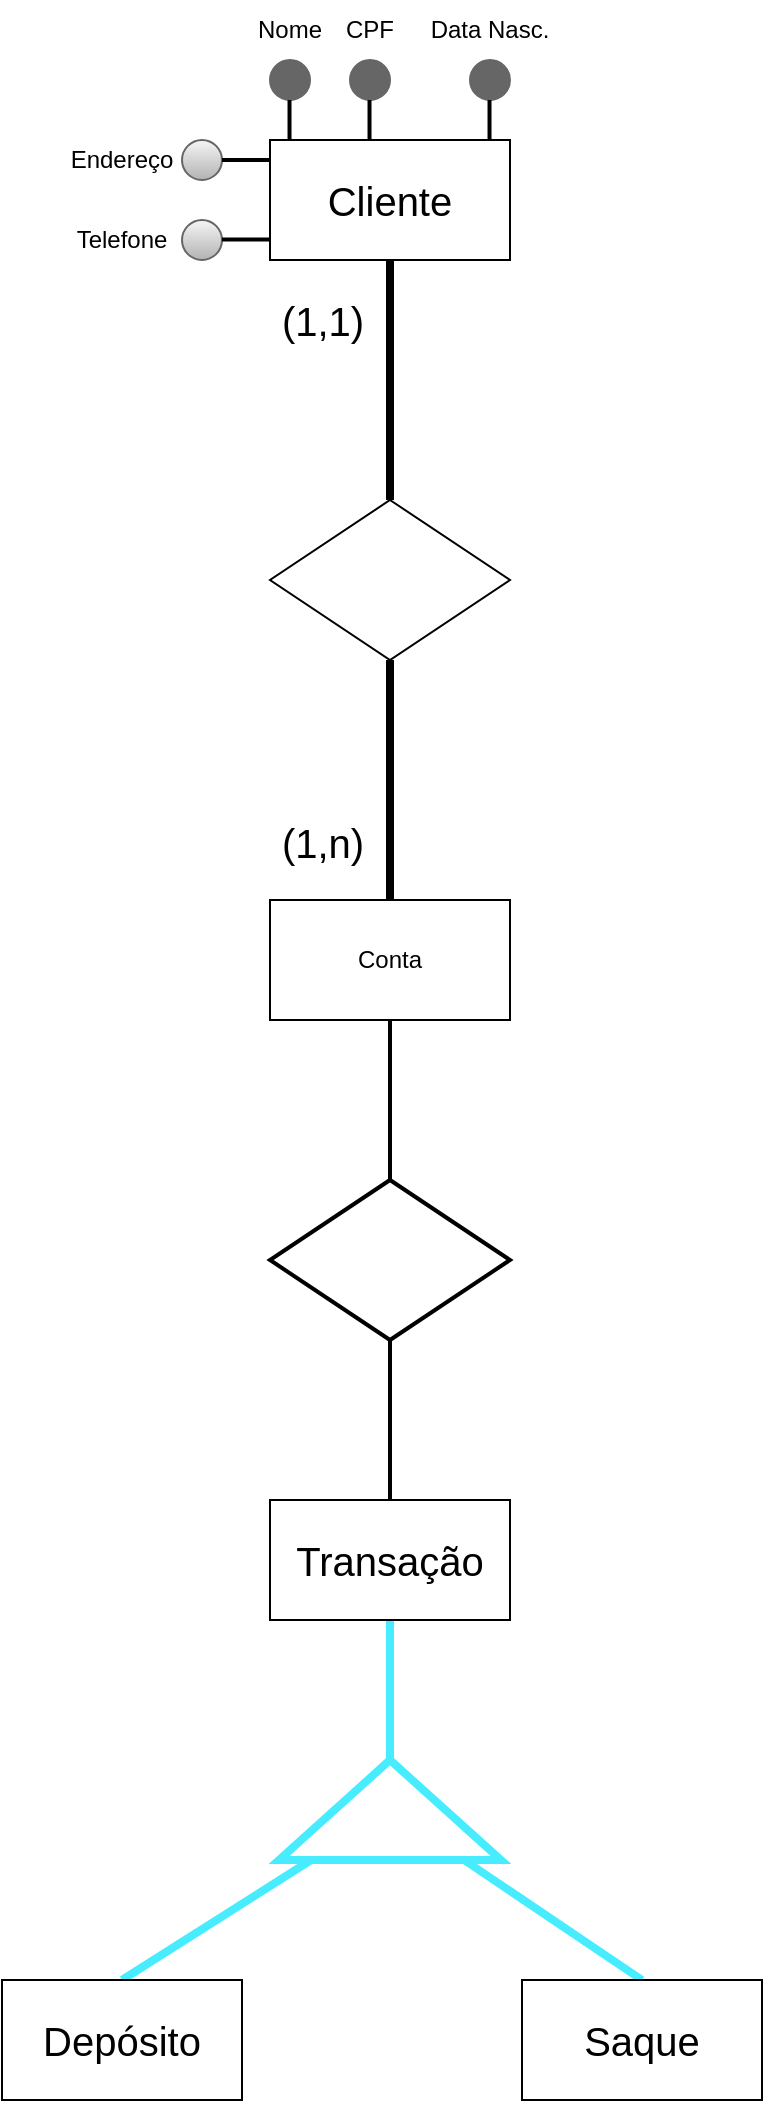 <mxfile version="20.3.0" type="github">
  <diagram id="C5RBs43oDa-KdzZeNtuy" name="Page-1">
    <mxGraphModel dx="1167" dy="1323" grid="1" gridSize="10" guides="1" tooltips="1" connect="1" arrows="1" fold="1" page="1" pageScale="1" pageWidth="827" pageHeight="1169" math="0" shadow="0">
      <root>
        <mxCell id="WIyWlLk6GJQsqaUBKTNV-0" />
        <mxCell id="WIyWlLk6GJQsqaUBKTNV-1" parent="WIyWlLk6GJQsqaUBKTNV-0" />
        <mxCell id="jCPasw-vf7MsJhfyoigZ-0" value="&lt;font style=&quot;font-size: 20px;&quot;&gt;Cliente&lt;/font&gt;" style="rounded=0;whiteSpace=wrap;html=1;" parent="WIyWlLk6GJQsqaUBKTNV-1" vertex="1">
          <mxGeometry x="354" y="80" width="120" height="60" as="geometry" />
        </mxCell>
        <mxCell id="jCPasw-vf7MsJhfyoigZ-1" value="Conta" style="rounded=0;whiteSpace=wrap;html=1;" parent="WIyWlLk6GJQsqaUBKTNV-1" vertex="1">
          <mxGeometry x="354" y="460" width="120" height="60" as="geometry" />
        </mxCell>
        <mxCell id="jCPasw-vf7MsJhfyoigZ-9" value="" style="ellipse;whiteSpace=wrap;html=1;aspect=fixed;fillColor=#666666;fontColor=#333333;strokeColor=#666666;" parent="WIyWlLk6GJQsqaUBKTNV-1" vertex="1">
          <mxGeometry x="354" y="40" width="20" height="20" as="geometry" />
        </mxCell>
        <mxCell id="jCPasw-vf7MsJhfyoigZ-10" value="Nome" style="text;html=1;strokeColor=none;fillColor=none;align=center;verticalAlign=middle;whiteSpace=wrap;rounded=0;" parent="WIyWlLk6GJQsqaUBKTNV-1" vertex="1">
          <mxGeometry x="334" y="10" width="60" height="30" as="geometry" />
        </mxCell>
        <mxCell id="jCPasw-vf7MsJhfyoigZ-19" value="" style="ellipse;whiteSpace=wrap;html=1;aspect=fixed;fillColor=#666666;fontColor=#333333;strokeColor=#666666;" parent="WIyWlLk6GJQsqaUBKTNV-1" vertex="1">
          <mxGeometry x="394" y="40" width="20" height="20" as="geometry" />
        </mxCell>
        <mxCell id="jCPasw-vf7MsJhfyoigZ-20" value="CPF" style="text;html=1;strokeColor=none;fillColor=none;align=center;verticalAlign=middle;whiteSpace=wrap;rounded=0;" parent="WIyWlLk6GJQsqaUBKTNV-1" vertex="1">
          <mxGeometry x="374" y="10" width="60" height="30" as="geometry" />
        </mxCell>
        <mxCell id="jCPasw-vf7MsJhfyoigZ-26" value="" style="ellipse;whiteSpace=wrap;html=1;aspect=fixed;fillColor=#666666;fontColor=#333333;strokeColor=#666666;" parent="WIyWlLk6GJQsqaUBKTNV-1" vertex="1">
          <mxGeometry x="454" y="40" width="20" height="20" as="geometry" />
        </mxCell>
        <mxCell id="jCPasw-vf7MsJhfyoigZ-27" value="Data Nasc." style="text;html=1;strokeColor=none;fillColor=none;align=center;verticalAlign=middle;whiteSpace=wrap;rounded=0;" parent="WIyWlLk6GJQsqaUBKTNV-1" vertex="1">
          <mxGeometry x="429" y="10" width="70" height="30" as="geometry" />
        </mxCell>
        <mxCell id="jCPasw-vf7MsJhfyoigZ-29" value="" style="ellipse;whiteSpace=wrap;html=1;aspect=fixed;fillColor=#f5f5f5;strokeColor=#666666;gradientColor=#b3b3b3;" parent="WIyWlLk6GJQsqaUBKTNV-1" vertex="1">
          <mxGeometry x="310" y="80" width="20" height="20" as="geometry" />
        </mxCell>
        <mxCell id="jCPasw-vf7MsJhfyoigZ-33" value="" style="ellipse;whiteSpace=wrap;html=1;aspect=fixed;fillColor=#f5f5f5;strokeColor=#666666;gradientColor=#b3b3b3;" parent="WIyWlLk6GJQsqaUBKTNV-1" vertex="1">
          <mxGeometry x="310" y="120" width="20" height="20" as="geometry" />
        </mxCell>
        <mxCell id="jCPasw-vf7MsJhfyoigZ-34" value="Telefone" style="text;html=1;strokeColor=none;fillColor=none;align=center;verticalAlign=middle;whiteSpace=wrap;rounded=0;" parent="WIyWlLk6GJQsqaUBKTNV-1" vertex="1">
          <mxGeometry x="250" y="115" width="60" height="30" as="geometry" />
        </mxCell>
        <mxCell id="jCPasw-vf7MsJhfyoigZ-35" value="Endereço" style="text;html=1;strokeColor=none;fillColor=none;align=center;verticalAlign=middle;whiteSpace=wrap;rounded=0;" parent="WIyWlLk6GJQsqaUBKTNV-1" vertex="1">
          <mxGeometry x="250" y="75" width="60" height="30" as="geometry" />
        </mxCell>
        <mxCell id="X40vBO662WpOUM799aez-31" style="edgeStyle=orthogonalEdgeStyle;rounded=0;orthogonalLoop=1;jettySize=auto;html=1;strokeWidth=4;fontSize=20;endArrow=none;endFill=0;entryX=0.5;entryY=0;entryDx=0;entryDy=0;" edge="1" parent="WIyWlLk6GJQsqaUBKTNV-1" source="jCPasw-vf7MsJhfyoigZ-36" target="jCPasw-vf7MsJhfyoigZ-1">
          <mxGeometry relative="1" as="geometry">
            <mxPoint x="420" y="420" as="targetPoint" />
          </mxGeometry>
        </mxCell>
        <mxCell id="X40vBO662WpOUM799aez-32" value="(1,n)" style="edgeLabel;html=1;align=center;verticalAlign=middle;resizable=0;points=[];fontSize=20;" vertex="1" connectable="0" parent="X40vBO662WpOUM799aez-31">
          <mxGeometry x="0.741" y="-1" relative="1" as="geometry">
            <mxPoint x="-33" y="-14" as="offset" />
          </mxGeometry>
        </mxCell>
        <mxCell id="X40vBO662WpOUM799aez-51" style="edgeStyle=none;rounded=0;orthogonalLoop=1;jettySize=auto;html=1;entryX=0.5;entryY=1;entryDx=0;entryDy=0;strokeColor=#000000;strokeWidth=4;fontSize=20;endArrow=none;endFill=0;" edge="1" parent="WIyWlLk6GJQsqaUBKTNV-1" source="jCPasw-vf7MsJhfyoigZ-36" target="jCPasw-vf7MsJhfyoigZ-0">
          <mxGeometry relative="1" as="geometry" />
        </mxCell>
        <mxCell id="X40vBO662WpOUM799aez-52" value="(1,1)" style="edgeLabel;html=1;align=center;verticalAlign=middle;resizable=0;points=[];fontSize=20;" vertex="1" connectable="0" parent="X40vBO662WpOUM799aez-51">
          <mxGeometry x="0.483" y="1" relative="1" as="geometry">
            <mxPoint x="-33" y="-1" as="offset" />
          </mxGeometry>
        </mxCell>
        <mxCell id="jCPasw-vf7MsJhfyoigZ-36" value="" style="rhombus;whiteSpace=wrap;html=1;fontSize=20;" parent="WIyWlLk6GJQsqaUBKTNV-1" vertex="1">
          <mxGeometry x="354" y="260" width="120" height="80" as="geometry" />
        </mxCell>
        <mxCell id="X40vBO662WpOUM799aez-43" style="edgeStyle=none;rounded=0;orthogonalLoop=1;jettySize=auto;html=1;entryX=0.5;entryY=0;entryDx=0;entryDy=0;strokeColor=#47EDFF;strokeWidth=4;fontSize=20;endArrow=none;endFill=0;" edge="1" parent="WIyWlLk6GJQsqaUBKTNV-1" source="X40vBO662WpOUM799aez-33" target="X40vBO662WpOUM799aez-37">
          <mxGeometry relative="1" as="geometry" />
        </mxCell>
        <mxCell id="X40vBO662WpOUM799aez-45" style="edgeStyle=none;rounded=0;orthogonalLoop=1;jettySize=auto;html=1;entryX=0.5;entryY=0;entryDx=0;entryDy=0;strokeColor=#47EDFF;strokeWidth=4;fontSize=20;endArrow=none;endFill=0;" edge="1" parent="WIyWlLk6GJQsqaUBKTNV-1" source="X40vBO662WpOUM799aez-33" target="X40vBO662WpOUM799aez-35">
          <mxGeometry relative="1" as="geometry" />
        </mxCell>
        <mxCell id="X40vBO662WpOUM799aez-46" style="edgeStyle=none;rounded=0;orthogonalLoop=1;jettySize=auto;html=1;entryX=0.5;entryY=1;entryDx=0;entryDy=0;strokeColor=#47EDFF;strokeWidth=4;fontSize=20;endArrow=none;endFill=0;" edge="1" parent="WIyWlLk6GJQsqaUBKTNV-1" source="X40vBO662WpOUM799aez-33" target="X40vBO662WpOUM799aez-41">
          <mxGeometry relative="1" as="geometry" />
        </mxCell>
        <mxCell id="X40vBO662WpOUM799aez-33" value="" style="triangle;whiteSpace=wrap;html=1;fontSize=20;direction=north;strokeColor=#47EDFF;strokeWidth=4;" vertex="1" parent="WIyWlLk6GJQsqaUBKTNV-1">
          <mxGeometry x="358.5" y="890" width="111" height="50" as="geometry" />
        </mxCell>
        <mxCell id="X40vBO662WpOUM799aez-35" value="Depósito" style="rounded=0;whiteSpace=wrap;html=1;strokeColor=#000000;strokeWidth=1;fontSize=20;" vertex="1" parent="WIyWlLk6GJQsqaUBKTNV-1">
          <mxGeometry x="220" y="1000" width="120" height="60" as="geometry" />
        </mxCell>
        <mxCell id="X40vBO662WpOUM799aez-37" value="Saque" style="rounded=0;whiteSpace=wrap;html=1;strokeColor=#000000;strokeWidth=1;fontSize=20;" vertex="1" parent="WIyWlLk6GJQsqaUBKTNV-1">
          <mxGeometry x="480" y="1000" width="120" height="60" as="geometry" />
        </mxCell>
        <mxCell id="X40vBO662WpOUM799aez-41" value="Transação" style="rounded=0;whiteSpace=wrap;html=1;strokeColor=#000000;strokeWidth=1;fontSize=20;" vertex="1" parent="WIyWlLk6GJQsqaUBKTNV-1">
          <mxGeometry x="354" y="760" width="120" height="60" as="geometry" />
        </mxCell>
        <mxCell id="X40vBO662WpOUM799aez-68" style="edgeStyle=none;rounded=0;orthogonalLoop=1;jettySize=auto;html=1;entryX=0.5;entryY=1;entryDx=0;entryDy=0;strokeColor=#000000;strokeWidth=2;fontSize=20;endArrow=none;endFill=0;" edge="1" parent="WIyWlLk6GJQsqaUBKTNV-1" source="X40vBO662WpOUM799aez-48" target="jCPasw-vf7MsJhfyoigZ-1">
          <mxGeometry relative="1" as="geometry" />
        </mxCell>
        <mxCell id="X40vBO662WpOUM799aez-69" style="edgeStyle=none;rounded=0;orthogonalLoop=1;jettySize=auto;html=1;entryX=0.5;entryY=0;entryDx=0;entryDy=0;strokeColor=#000000;strokeWidth=2;fontSize=20;endArrow=none;endFill=0;" edge="1" parent="WIyWlLk6GJQsqaUBKTNV-1" source="X40vBO662WpOUM799aez-48" target="X40vBO662WpOUM799aez-41">
          <mxGeometry relative="1" as="geometry" />
        </mxCell>
        <mxCell id="X40vBO662WpOUM799aez-48" value="" style="rhombus;whiteSpace=wrap;html=1;strokeColor=#000000;strokeWidth=2;fontSize=20;" vertex="1" parent="WIyWlLk6GJQsqaUBKTNV-1">
          <mxGeometry x="354" y="600" width="120" height="80" as="geometry" />
        </mxCell>
        <mxCell id="X40vBO662WpOUM799aez-57" value="" style="endArrow=none;html=1;rounded=0;strokeColor=#000000;strokeWidth=2;fontSize=20;" edge="1" parent="WIyWlLk6GJQsqaUBKTNV-1">
          <mxGeometry width="50" height="50" relative="1" as="geometry">
            <mxPoint x="463.76" y="80" as="sourcePoint" />
            <mxPoint x="463.76" y="60" as="targetPoint" />
          </mxGeometry>
        </mxCell>
        <mxCell id="X40vBO662WpOUM799aez-58" value="" style="endArrow=none;html=1;rounded=0;strokeColor=#000000;strokeWidth=2;fontSize=20;" edge="1" parent="WIyWlLk6GJQsqaUBKTNV-1">
          <mxGeometry width="50" height="50" relative="1" as="geometry">
            <mxPoint x="403.76" y="80" as="sourcePoint" />
            <mxPoint x="403.76" y="60" as="targetPoint" />
          </mxGeometry>
        </mxCell>
        <mxCell id="X40vBO662WpOUM799aez-59" value="" style="endArrow=none;html=1;rounded=0;strokeColor=#000000;strokeWidth=2;fontSize=20;" edge="1" parent="WIyWlLk6GJQsqaUBKTNV-1">
          <mxGeometry width="50" height="50" relative="1" as="geometry">
            <mxPoint x="363.76" y="80" as="sourcePoint" />
            <mxPoint x="363.76" y="60" as="targetPoint" />
          </mxGeometry>
        </mxCell>
        <mxCell id="X40vBO662WpOUM799aez-66" value="" style="endArrow=none;html=1;rounded=0;strokeColor=#000000;strokeWidth=2;fontSize=20;exitX=1;exitY=0.5;exitDx=0;exitDy=0;" edge="1" parent="WIyWlLk6GJQsqaUBKTNV-1" source="jCPasw-vf7MsJhfyoigZ-29">
          <mxGeometry width="50" height="50" relative="1" as="geometry">
            <mxPoint x="334" y="90" as="sourcePoint" />
            <mxPoint x="354" y="90" as="targetPoint" />
          </mxGeometry>
        </mxCell>
        <mxCell id="X40vBO662WpOUM799aez-67" value="" style="endArrow=none;html=1;rounded=0;strokeColor=#000000;strokeWidth=2;fontSize=20;exitX=1;exitY=0.5;exitDx=0;exitDy=0;" edge="1" parent="WIyWlLk6GJQsqaUBKTNV-1">
          <mxGeometry width="50" height="50" relative="1" as="geometry">
            <mxPoint x="330" y="129.8" as="sourcePoint" />
            <mxPoint x="354" y="129.8" as="targetPoint" />
          </mxGeometry>
        </mxCell>
      </root>
    </mxGraphModel>
  </diagram>
</mxfile>
